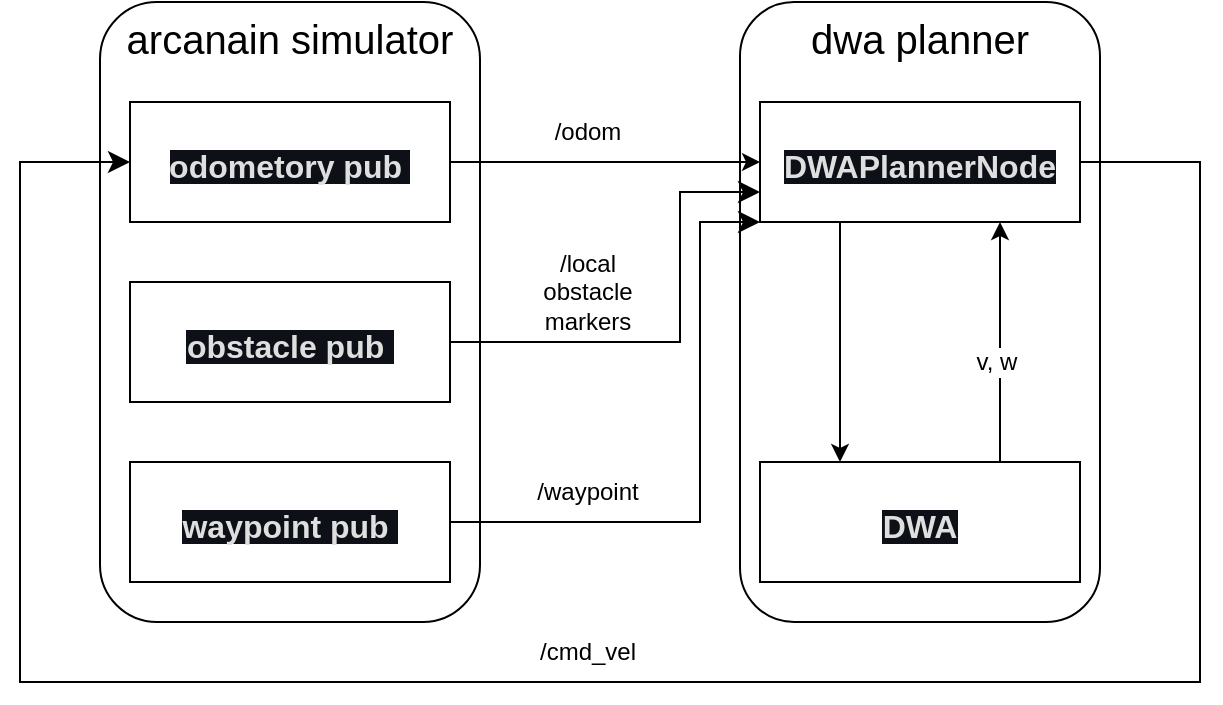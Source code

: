 <mxfile>
    <diagram id="6bvWZPUksjP_lcZCnk0a" name="Page-1">
        <mxGraphModel dx="990" dy="497" grid="1" gridSize="10" guides="1" tooltips="1" connect="1" arrows="1" fold="1" page="1" pageScale="1" pageWidth="827" pageHeight="1169" math="0" shadow="0">
            <root>
                <mxCell id="0"/>
                <mxCell id="1" parent="0"/>
                <mxCell id="2" value="&lt;span style=&quot;font-size: 20px;&quot;&gt;arcanain simulator&lt;/span&gt;" style="rounded=1;whiteSpace=wrap;html=1;align=center;verticalAlign=top;" vertex="1" parent="1">
                    <mxGeometry x="140" y="200" width="190" height="310" as="geometry"/>
                </mxCell>
                <mxCell id="3" value="&lt;span style=&quot;font-size: 20px;&quot;&gt;dwa planner&lt;/span&gt;" style="rounded=1;whiteSpace=wrap;html=1;align=center;verticalAlign=top;" vertex="1" parent="1">
                    <mxGeometry x="460" y="200" width="180" height="310" as="geometry"/>
                </mxCell>
                <mxCell id="7" style="edgeStyle=none;html=1;exitX=0.25;exitY=1;exitDx=0;exitDy=0;fontSize=20;entryX=0.25;entryY=0;entryDx=0;entryDy=0;" edge="1" parent="1" source="4" target="5">
                    <mxGeometry relative="1" as="geometry"/>
                </mxCell>
                <mxCell id="4" value="&lt;span style=&quot;color: rgb(224, 223, 223); font-family: &amp;quot;trebuchet ms&amp;quot;, verdana, arial, sans-serif; font-size: 16px; font-weight: 700; text-align: start; background-color: rgb(13, 17, 23);&quot;&gt;DWAPlannerNode&lt;/span&gt;" style="rounded=0;whiteSpace=wrap;html=1;fontSize=20;" vertex="1" parent="1">
                    <mxGeometry x="470" y="250" width="160" height="60" as="geometry"/>
                </mxCell>
                <mxCell id="5" value="&lt;div style=&quot;text-align: start;&quot;&gt;&lt;font face=&quot;trebuchet ms, verdana, arial, sans-serif&quot; color=&quot;#e0dfdf&quot;&gt;&lt;span style=&quot;font-size: 16px; background-color: rgb(13, 17, 23);&quot;&gt;&lt;b&gt;DWA&lt;/b&gt;&lt;/span&gt;&lt;/font&gt;&lt;/div&gt;" style="rounded=0;whiteSpace=wrap;html=1;fontSize=20;" vertex="1" parent="1">
                    <mxGeometry x="470" y="430" width="160" height="60" as="geometry"/>
                </mxCell>
                <mxCell id="8" style="edgeStyle=none;html=1;fontSize=20;entryX=0.75;entryY=1;entryDx=0;entryDy=0;exitX=0.75;exitY=0;exitDx=0;exitDy=0;" edge="1" parent="1" source="5" target="4">
                    <mxGeometry relative="1" as="geometry">
                        <mxPoint x="520" y="340" as="sourcePoint"/>
                        <mxPoint x="520" y="430" as="targetPoint"/>
                    </mxGeometry>
                </mxCell>
                <mxCell id="22" value="v, w" style="edgeLabel;html=1;align=center;verticalAlign=middle;resizable=0;points=[];fontSize=12;" vertex="1" connectable="0" parent="8">
                    <mxGeometry x="-0.167" y="2" relative="1" as="geometry">
                        <mxPoint as="offset"/>
                    </mxGeometry>
                </mxCell>
                <mxCell id="9" value="&lt;div style=&quot;text-align: start;&quot;&gt;&lt;font face=&quot;trebuchet ms, verdana, arial, sans-serif&quot; color=&quot;#e0dfdf&quot;&gt;&lt;span style=&quot;font-size: 16px; background-color: rgb(13, 17, 23);&quot;&gt;&lt;b&gt;odometory pub&amp;nbsp;&lt;/b&gt;&lt;/span&gt;&lt;/font&gt;&lt;/div&gt;" style="rounded=0;whiteSpace=wrap;html=1;fontSize=20;" vertex="1" parent="1">
                    <mxGeometry x="155" y="250" width="160" height="60" as="geometry"/>
                </mxCell>
                <mxCell id="10" value="&lt;div style=&quot;text-align: start;&quot;&gt;&lt;font face=&quot;trebuchet ms, verdana, arial, sans-serif&quot; color=&quot;#e0dfdf&quot;&gt;&lt;span style=&quot;font-size: 16px; background-color: rgb(13, 17, 23);&quot;&gt;&lt;b&gt;obstacle pub&amp;nbsp;&lt;/b&gt;&lt;/span&gt;&lt;/font&gt;&lt;/div&gt;" style="rounded=0;whiteSpace=wrap;html=1;fontSize=20;" vertex="1" parent="1">
                    <mxGeometry x="155" y="340" width="160" height="60" as="geometry"/>
                </mxCell>
                <mxCell id="11" value="&lt;div style=&quot;text-align: start;&quot;&gt;&lt;font face=&quot;trebuchet ms, verdana, arial, sans-serif&quot; color=&quot;#e0dfdf&quot;&gt;&lt;span style=&quot;font-size: 16px; background-color: rgb(13, 17, 23);&quot;&gt;&lt;b&gt;waypoint pub&amp;nbsp;&lt;/b&gt;&lt;/span&gt;&lt;/font&gt;&lt;/div&gt;" style="rounded=0;whiteSpace=wrap;html=1;fontSize=20;" vertex="1" parent="1">
                    <mxGeometry x="155" y="430" width="160" height="60" as="geometry"/>
                </mxCell>
                <mxCell id="12" value="" style="endArrow=classic;html=1;fontSize=12;exitX=1;exitY=0.5;exitDx=0;exitDy=0;entryX=0;entryY=0.5;entryDx=0;entryDy=0;" edge="1" parent="1" source="9" target="4">
                    <mxGeometry relative="1" as="geometry">
                        <mxPoint x="520" y="260" as="sourcePoint"/>
                        <mxPoint x="620" y="260" as="targetPoint"/>
                    </mxGeometry>
                </mxCell>
                <mxCell id="17" value="" style="edgeStyle=elbowEdgeStyle;elbow=horizontal;endArrow=classic;html=1;curved=0;rounded=0;endSize=8;startSize=8;fontSize=20;exitX=1;exitY=0.5;exitDx=0;exitDy=0;entryX=0;entryY=0.75;entryDx=0;entryDy=0;" edge="1" parent="1" source="10" target="4">
                    <mxGeometry width="50" height="50" relative="1" as="geometry">
                        <mxPoint x="540" y="310" as="sourcePoint"/>
                        <mxPoint x="590" y="260" as="targetPoint"/>
                        <Array as="points">
                            <mxPoint x="430" y="340"/>
                        </Array>
                    </mxGeometry>
                </mxCell>
                <mxCell id="18" value="" style="edgeStyle=elbowEdgeStyle;elbow=horizontal;endArrow=classic;html=1;curved=0;rounded=0;endSize=8;startSize=8;fontSize=20;exitX=1;exitY=0.5;exitDx=0;exitDy=0;entryX=0;entryY=1;entryDx=0;entryDy=0;" edge="1" parent="1" source="11" target="4">
                    <mxGeometry width="50" height="50" relative="1" as="geometry">
                        <mxPoint x="325" y="380" as="sourcePoint"/>
                        <mxPoint x="480" y="305" as="targetPoint"/>
                        <Array as="points">
                            <mxPoint x="440" y="350"/>
                        </Array>
                    </mxGeometry>
                </mxCell>
                <mxCell id="19" value="/local obstacle&lt;br style=&quot;font-size: 12px;&quot;&gt;markers" style="text;html=1;strokeColor=none;fillColor=none;align=center;verticalAlign=middle;whiteSpace=wrap;rounded=0;fontSize=12;" vertex="1" parent="1">
                    <mxGeometry x="354" y="330" width="60" height="30" as="geometry"/>
                </mxCell>
                <mxCell id="21" value="/waypoint" style="text;html=1;strokeColor=none;fillColor=none;align=center;verticalAlign=middle;whiteSpace=wrap;rounded=0;fontSize=12;" vertex="1" parent="1">
                    <mxGeometry x="354" y="430" width="60" height="30" as="geometry"/>
                </mxCell>
                <mxCell id="25" value="" style="edgeStyle=segmentEdgeStyle;endArrow=classic;html=1;curved=0;rounded=0;endSize=8;startSize=8;fontSize=12;exitX=1;exitY=0.5;exitDx=0;exitDy=0;entryX=0;entryY=0.5;entryDx=0;entryDy=0;" edge="1" parent="1" source="4" target="9">
                    <mxGeometry width="50" height="50" relative="1" as="geometry">
                        <mxPoint x="530" y="390" as="sourcePoint"/>
                        <mxPoint x="580" y="340" as="targetPoint"/>
                        <Array as="points">
                            <mxPoint x="690" y="280"/>
                            <mxPoint x="690" y="540"/>
                            <mxPoint x="100" y="540"/>
                            <mxPoint x="100" y="280"/>
                        </Array>
                    </mxGeometry>
                </mxCell>
                <mxCell id="26" value="/cmd_vel" style="text;html=1;strokeColor=none;fillColor=none;align=center;verticalAlign=middle;whiteSpace=wrap;rounded=0;fontSize=12;" vertex="1" parent="1">
                    <mxGeometry x="354" y="510" width="60" height="30" as="geometry"/>
                </mxCell>
                <mxCell id="28" value="/odom" style="text;html=1;strokeColor=none;fillColor=none;align=center;verticalAlign=middle;whiteSpace=wrap;rounded=0;fontSize=12;" vertex="1" parent="1">
                    <mxGeometry x="354" y="250" width="60" height="30" as="geometry"/>
                </mxCell>
            </root>
        </mxGraphModel>
    </diagram>
</mxfile>